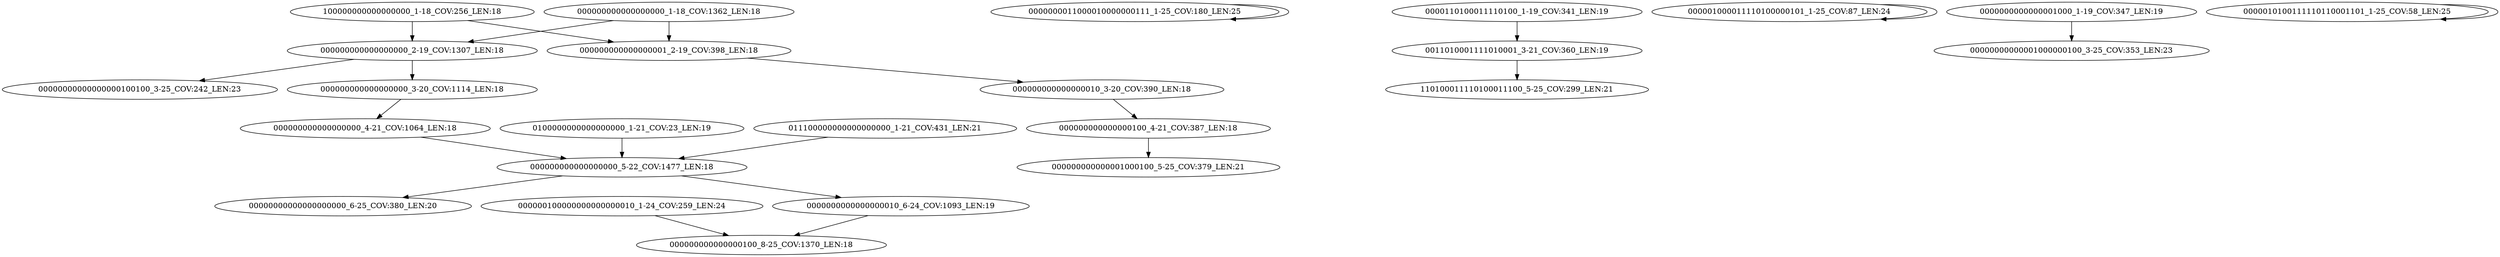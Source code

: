digraph G {
    "000000000000000000_4-21_COV:1064_LEN:18" -> "000000000000000000_5-22_COV:1477_LEN:18";
    "100000000000000000_1-18_COV:256_LEN:18" -> "000000000000000001_2-19_COV:398_LEN:18";
    "100000000000000000_1-18_COV:256_LEN:18" -> "000000000000000000_2-19_COV:1307_LEN:18";
    "000000100000000000000010_1-24_COV:259_LEN:24" -> "000000000000000100_8-25_COV:1370_LEN:18";
    "000000000000000001_2-19_COV:398_LEN:18" -> "000000000000000010_3-20_COV:390_LEN:18";
    "0100000000000000000_1-21_COV:23_LEN:19" -> "000000000000000000_5-22_COV:1477_LEN:18";
    "0000000011000010000000111_1-25_COV:180_LEN:25" -> "0000000011000010000000111_1-25_COV:180_LEN:25";
    "0011010001111010001_3-21_COV:360_LEN:19" -> "110100011110100011100_5-25_COV:299_LEN:21";
    "000001000011110100000101_1-25_COV:87_LEN:24" -> "000001000011110100000101_1-25_COV:87_LEN:24";
    "011100000000000000000_1-21_COV:431_LEN:21" -> "000000000000000000_5-22_COV:1477_LEN:18";
    "000000000000000000_5-22_COV:1477_LEN:18" -> "00000000000000000000_6-25_COV:380_LEN:20";
    "000000000000000000_5-22_COV:1477_LEN:18" -> "0000000000000000010_6-24_COV:1093_LEN:19";
    "000000000000000000_3-20_COV:1114_LEN:18" -> "000000000000000000_4-21_COV:1064_LEN:18";
    "000000000000000010_3-20_COV:390_LEN:18" -> "000000000000000100_4-21_COV:387_LEN:18";
    "0000110100011110100_1-19_COV:341_LEN:19" -> "0011010001111010001_3-21_COV:360_LEN:19";
    "0000000000000001000_1-19_COV:347_LEN:19" -> "00000000000001000000100_3-25_COV:353_LEN:23";
    "0000000000000000010_6-24_COV:1093_LEN:19" -> "000000000000000100_8-25_COV:1370_LEN:18";
    "000000000000000000_1-18_COV:1362_LEN:18" -> "000000000000000001_2-19_COV:398_LEN:18";
    "000000000000000000_1-18_COV:1362_LEN:18" -> "000000000000000000_2-19_COV:1307_LEN:18";
    "0000010100111110110001101_1-25_COV:58_LEN:25" -> "0000010100111110110001101_1-25_COV:58_LEN:25";
    "000000000000000000_2-19_COV:1307_LEN:18" -> "000000000000000000_3-20_COV:1114_LEN:18";
    "000000000000000000_2-19_COV:1307_LEN:18" -> "00000000000000000100100_3-25_COV:242_LEN:23";
    "000000000000000100_4-21_COV:387_LEN:18" -> "000000000000001000100_5-25_COV:379_LEN:21";
}

